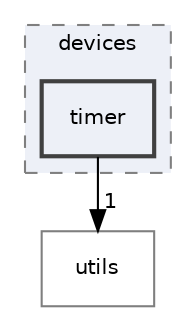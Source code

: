 digraph "src/devices/timer"
{
 // LATEX_PDF_SIZE
  edge [fontname="Helvetica",fontsize="10",labelfontname="Helvetica",labelfontsize="10"];
  node [fontname="Helvetica",fontsize="10",shape=record];
  compound=true
  subgraph clusterdir_6fac9273c1f4413d2ee63ba6cd0b0eb2 {
    graph [ bgcolor="#edf0f7", pencolor="grey50", style="filled,dashed,", label="devices", fontname="Helvetica", fontsize="10", URL="dir_6fac9273c1f4413d2ee63ba6cd0b0eb2.html"]
  dir_e454627fde579358d9c24a638890be46 [shape=box, label="timer", style="filled,bold,", fillcolor="#edf0f7", color="grey25", URL="dir_e454627fde579358d9c24a638890be46.html"];
  }
  dir_313caf1132e152dd9b58bea13a4052ca [shape=box, label="utils", style="", fillcolor="#edf0f7", color="grey50", URL="dir_313caf1132e152dd9b58bea13a4052ca.html"];
  dir_e454627fde579358d9c24a638890be46->dir_313caf1132e152dd9b58bea13a4052ca [headlabel="1", labeldistance=1.5 headhref="dir_000005_000006.html"];
}

